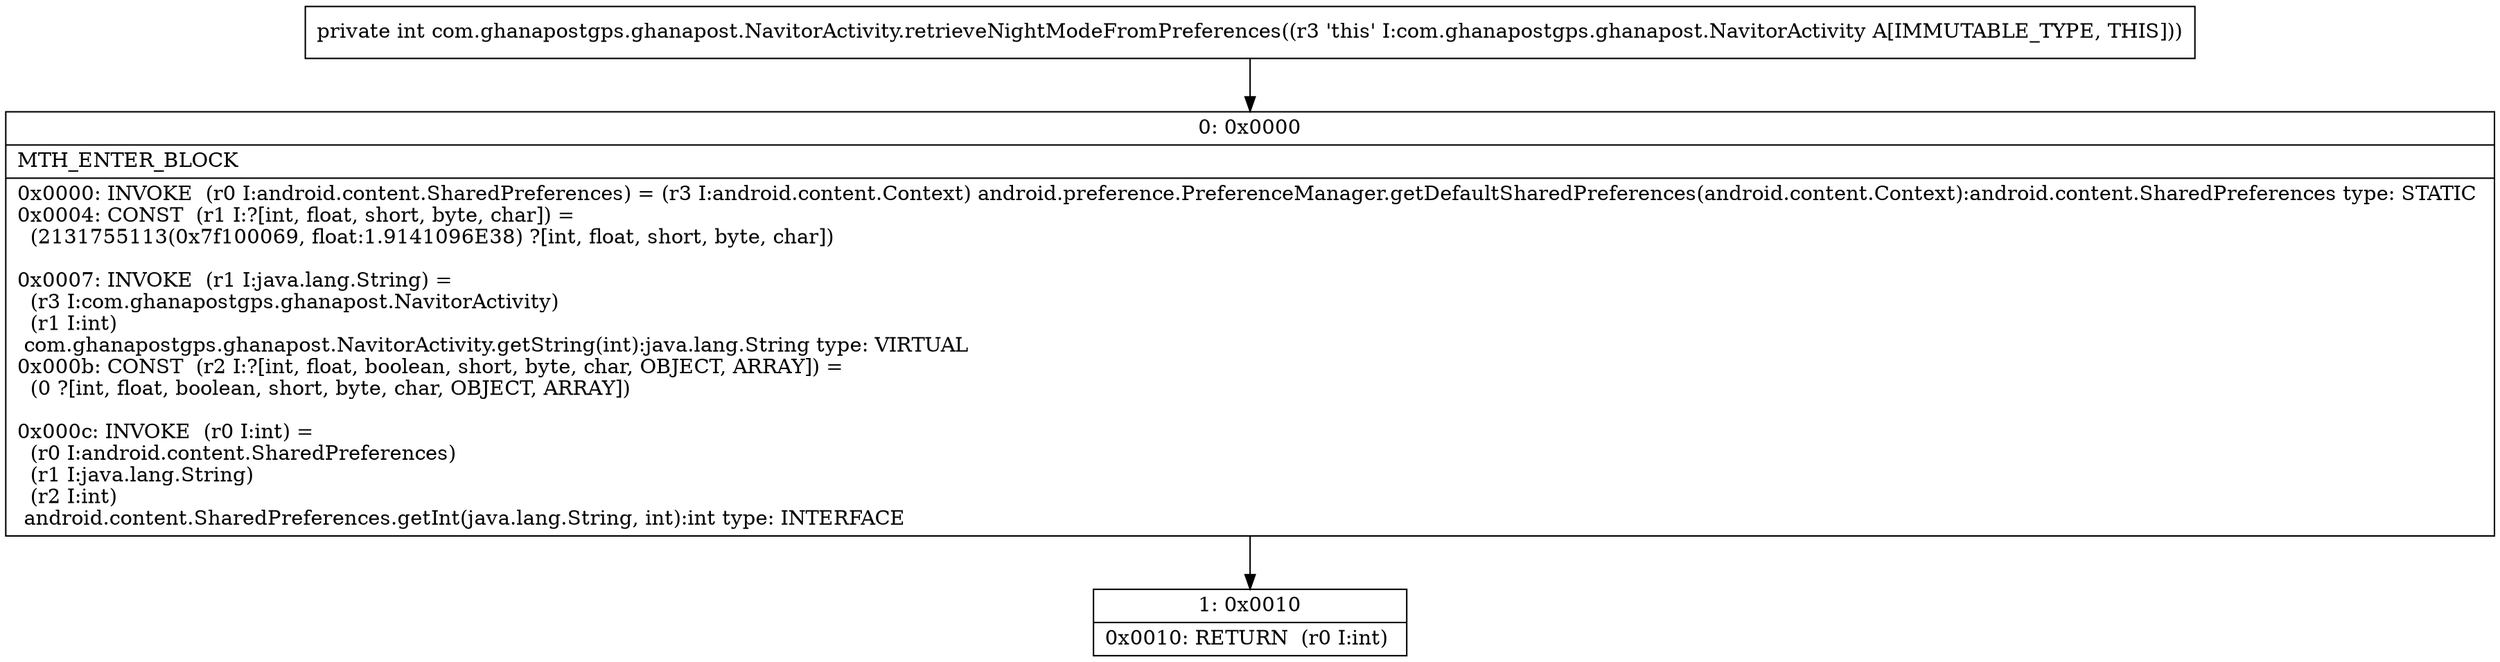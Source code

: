 digraph "CFG forcom.ghanapostgps.ghanapost.NavitorActivity.retrieveNightModeFromPreferences()I" {
Node_0 [shape=record,label="{0\:\ 0x0000|MTH_ENTER_BLOCK\l|0x0000: INVOKE  (r0 I:android.content.SharedPreferences) = (r3 I:android.content.Context) android.preference.PreferenceManager.getDefaultSharedPreferences(android.content.Context):android.content.SharedPreferences type: STATIC \l0x0004: CONST  (r1 I:?[int, float, short, byte, char]) = \l  (2131755113(0x7f100069, float:1.9141096E38) ?[int, float, short, byte, char])\l \l0x0007: INVOKE  (r1 I:java.lang.String) = \l  (r3 I:com.ghanapostgps.ghanapost.NavitorActivity)\l  (r1 I:int)\l com.ghanapostgps.ghanapost.NavitorActivity.getString(int):java.lang.String type: VIRTUAL \l0x000b: CONST  (r2 I:?[int, float, boolean, short, byte, char, OBJECT, ARRAY]) = \l  (0 ?[int, float, boolean, short, byte, char, OBJECT, ARRAY])\l \l0x000c: INVOKE  (r0 I:int) = \l  (r0 I:android.content.SharedPreferences)\l  (r1 I:java.lang.String)\l  (r2 I:int)\l android.content.SharedPreferences.getInt(java.lang.String, int):int type: INTERFACE \l}"];
Node_1 [shape=record,label="{1\:\ 0x0010|0x0010: RETURN  (r0 I:int) \l}"];
MethodNode[shape=record,label="{private int com.ghanapostgps.ghanapost.NavitorActivity.retrieveNightModeFromPreferences((r3 'this' I:com.ghanapostgps.ghanapost.NavitorActivity A[IMMUTABLE_TYPE, THIS])) }"];
MethodNode -> Node_0;
Node_0 -> Node_1;
}

